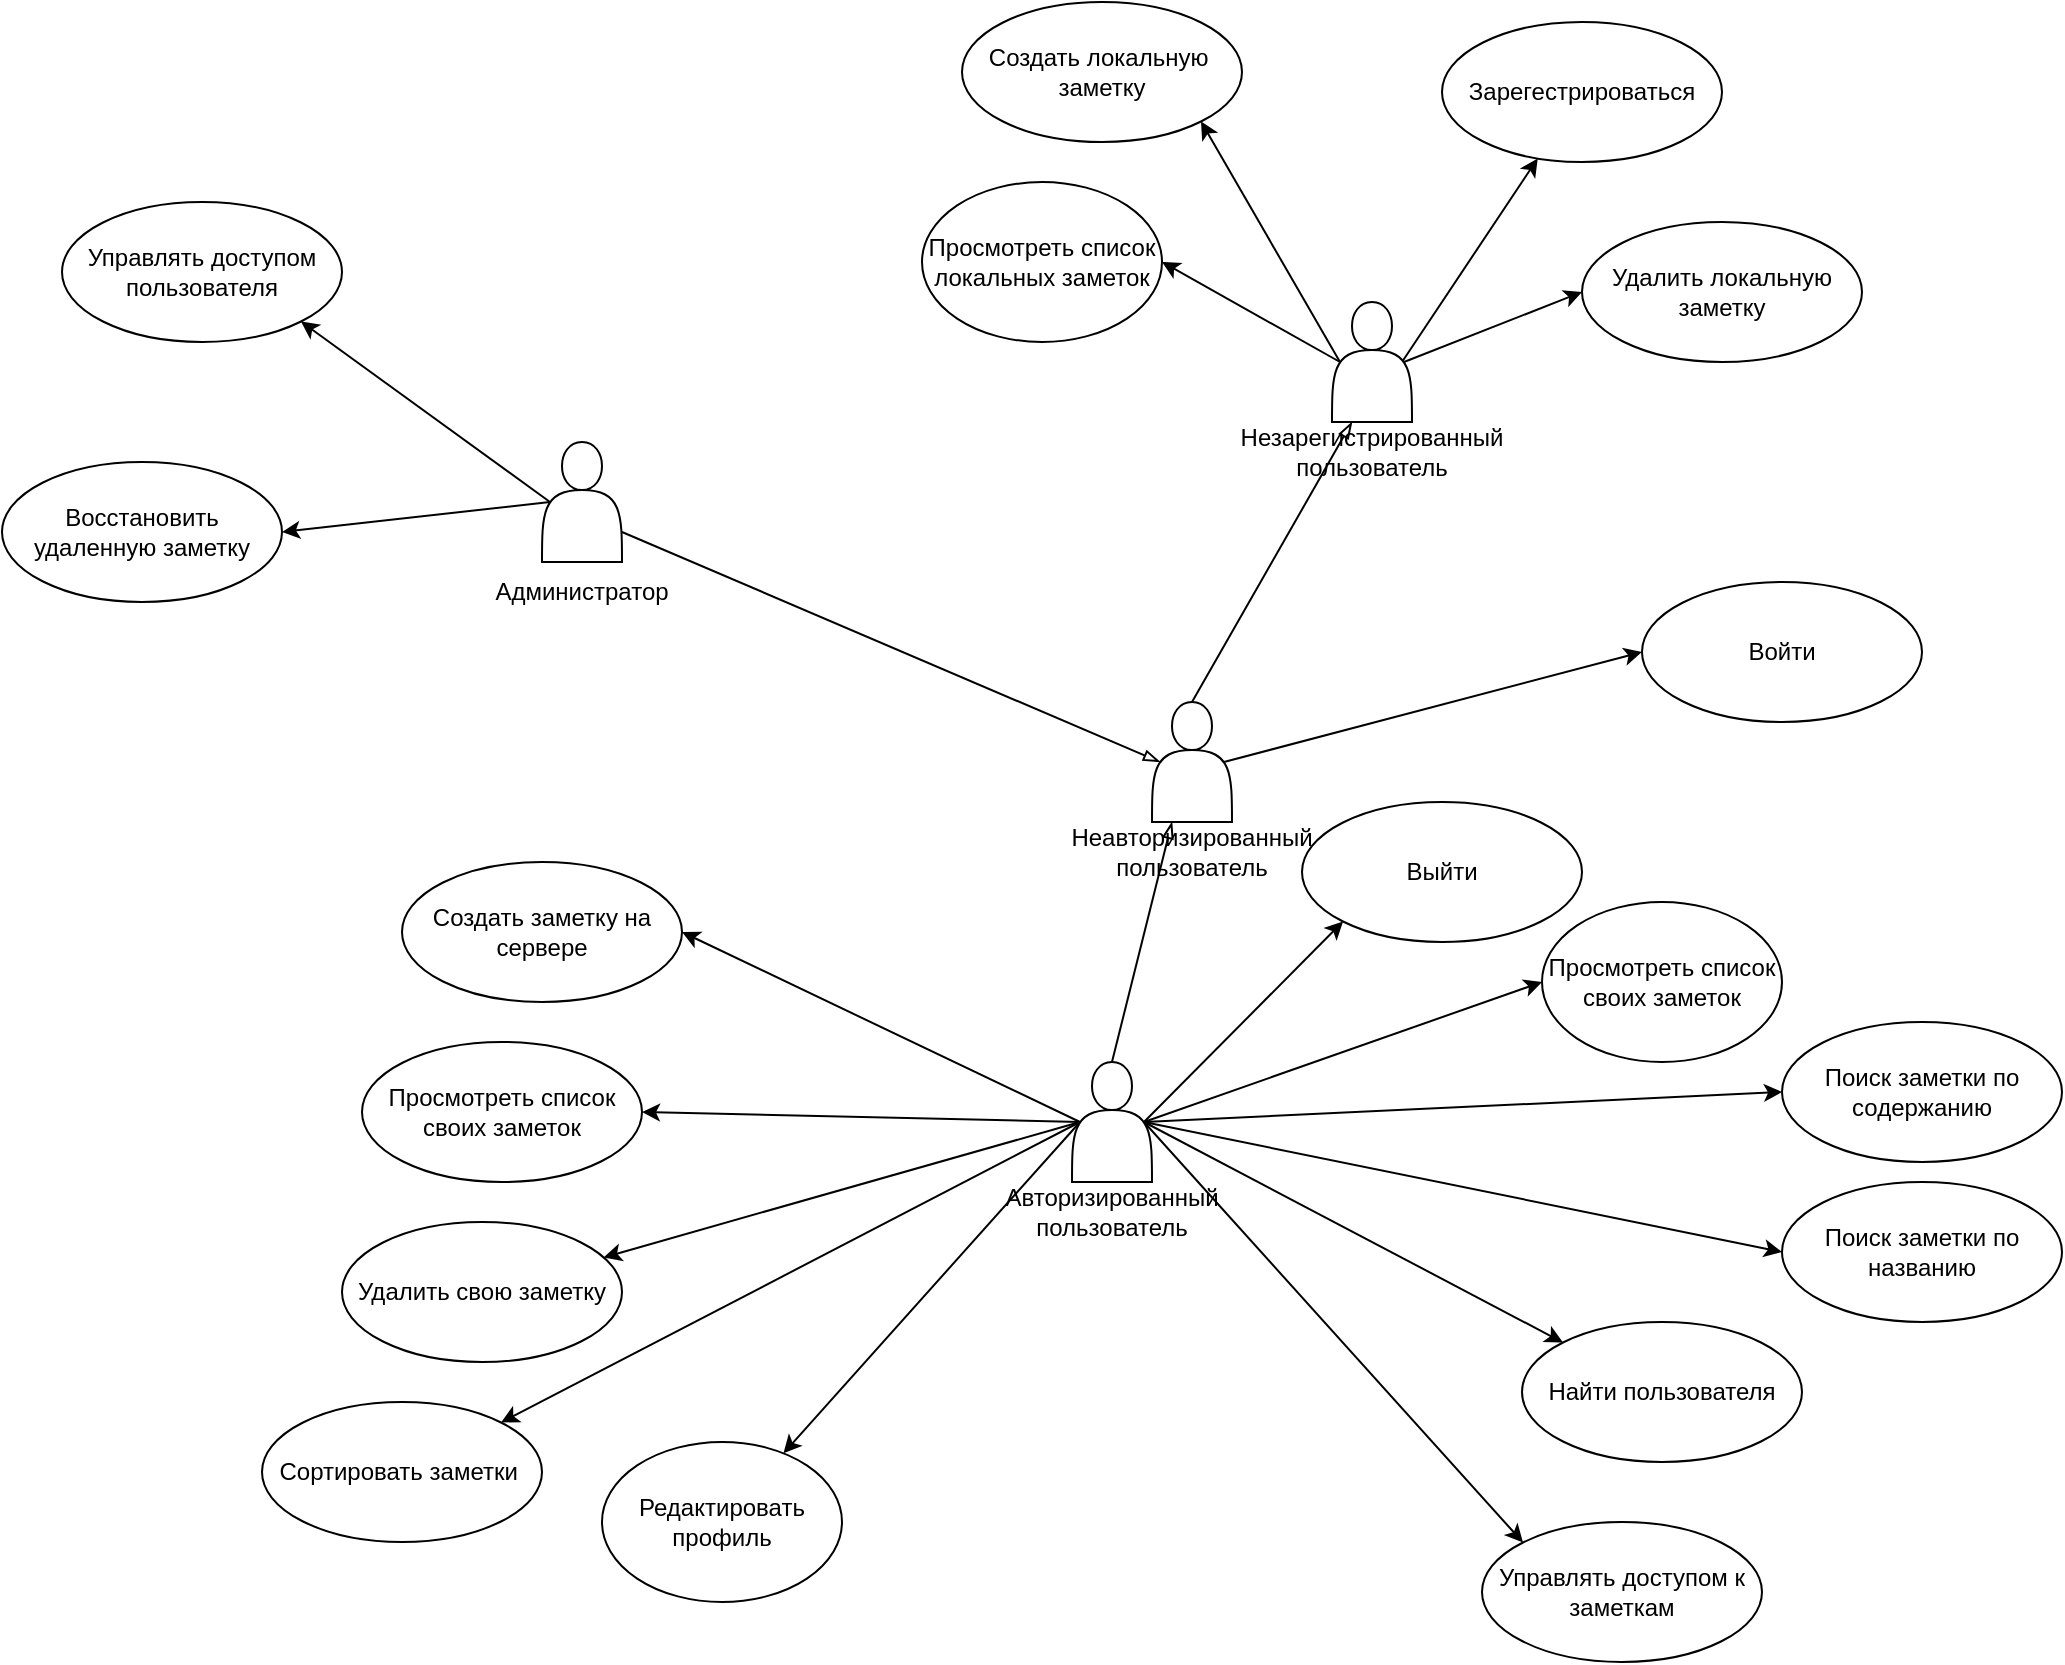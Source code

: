 <mxfile version="19.0.3" type="device"><diagram id="MPSoDUB2IMftNTK-M4jh" name="Страница 1"><mxGraphModel dx="4607" dy="956" grid="1" gridSize="10" guides="1" tooltips="1" connect="1" arrows="1" fold="1" page="1" pageScale="1" pageWidth="827" pageHeight="1169" math="0" shadow="0"><root><mxCell id="0"/><mxCell id="1" parent="0"/><mxCell id="8l410ctpobzbe7TC8_K3-6" value="Создать локальную&amp;nbsp;&lt;br&gt;заметку" style="ellipse;whiteSpace=wrap;html=1;" vertex="1" parent="1"><mxGeometry x="-2260" y="10" width="140" height="70" as="geometry"/></mxCell><mxCell id="8l410ctpobzbe7TC8_K3-8" value="" style="endArrow=classic;html=1;rounded=0;entryX=1;entryY=1;entryDx=0;entryDy=0;exitX=0.1;exitY=0.5;exitDx=0;exitDy=0;exitPerimeter=0;" edge="1" parent="1" source="8l410ctpobzbe7TC8_K3-37" target="8l410ctpobzbe7TC8_K3-6"><mxGeometry width="50" height="50" relative="1" as="geometry"><mxPoint x="-2070" y="190" as="sourcePoint"/><mxPoint x="-2040" y="90" as="targetPoint"/></mxGeometry></mxCell><mxCell id="8l410ctpobzbe7TC8_K3-9" value="Просмотреть список локальных заметок" style="ellipse;whiteSpace=wrap;html=1;" vertex="1" parent="1"><mxGeometry x="-2280" y="100" width="120" height="80" as="geometry"/></mxCell><mxCell id="8l410ctpobzbe7TC8_K3-10" value="" style="endArrow=classic;html=1;rounded=0;exitX=0.1;exitY=0.5;exitDx=0;exitDy=0;exitPerimeter=0;entryX=1;entryY=0.5;entryDx=0;entryDy=0;" edge="1" parent="1" source="8l410ctpobzbe7TC8_K3-37" target="8l410ctpobzbe7TC8_K3-9"><mxGeometry width="50" height="50" relative="1" as="geometry"><mxPoint x="-2070" y="190.0" as="sourcePoint"/><mxPoint x="-2230.001" y="189.996" as="targetPoint"/></mxGeometry></mxCell><mxCell id="8l410ctpobzbe7TC8_K3-11" value="Зарегестрироваться" style="ellipse;whiteSpace=wrap;html=1;" vertex="1" parent="1"><mxGeometry x="-2020" y="20" width="140" height="70" as="geometry"/></mxCell><mxCell id="8l410ctpobzbe7TC8_K3-13" value="Удалить локальную заметку" style="ellipse;whiteSpace=wrap;html=1;" vertex="1" parent="1"><mxGeometry x="-1950" y="120" width="140" height="70" as="geometry"/></mxCell><mxCell id="8l410ctpobzbe7TC8_K3-14" value="" style="endArrow=classic;html=1;rounded=0;exitX=0.9;exitY=0.5;exitDx=0;exitDy=0;exitPerimeter=0;entryX=0;entryY=0.5;entryDx=0;entryDy=0;" edge="1" parent="1" source="8l410ctpobzbe7TC8_K3-37" target="8l410ctpobzbe7TC8_K3-13"><mxGeometry width="50" height="50" relative="1" as="geometry"><mxPoint x="-2040" y="190.0" as="sourcePoint"/><mxPoint x="-1900" y="200" as="targetPoint"/></mxGeometry></mxCell><mxCell id="8l410ctpobzbe7TC8_K3-17" value="Создать заметку на сервере" style="ellipse;whiteSpace=wrap;html=1;" vertex="1" parent="1"><mxGeometry x="-2540" y="440" width="140" height="70" as="geometry"/></mxCell><mxCell id="8l410ctpobzbe7TC8_K3-19" value="" style="endArrow=classic;html=1;rounded=0;exitX=0.1;exitY=0.5;exitDx=0;exitDy=0;exitPerimeter=0;entryX=1;entryY=0.5;entryDx=0;entryDy=0;" edge="1" parent="1" source="8l410ctpobzbe7TC8_K3-36" target="8l410ctpobzbe7TC8_K3-17"><mxGeometry width="50" height="50" relative="1" as="geometry"><mxPoint x="-2200" y="550" as="sourcePoint"/><mxPoint x="-2250" y="470" as="targetPoint"/></mxGeometry></mxCell><mxCell id="8l410ctpobzbe7TC8_K3-20" value="Просмотреть список своих заметок" style="ellipse;whiteSpace=wrap;html=1;" vertex="1" parent="1"><mxGeometry x="-2560" y="530" width="140" height="70" as="geometry"/></mxCell><mxCell id="8l410ctpobzbe7TC8_K3-22" value="" style="endArrow=classic;html=1;rounded=0;exitX=0.1;exitY=0.5;exitDx=0;exitDy=0;exitPerimeter=0;entryX=1;entryY=0.5;entryDx=0;entryDy=0;" edge="1" parent="1" source="8l410ctpobzbe7TC8_K3-36" target="8l410ctpobzbe7TC8_K3-20"><mxGeometry width="50" height="50" relative="1" as="geometry"><mxPoint x="-2200" y="550" as="sourcePoint"/><mxPoint x="-2300" y="560" as="targetPoint"/></mxGeometry></mxCell><mxCell id="8l410ctpobzbe7TC8_K3-23" value="Выйти" style="ellipse;whiteSpace=wrap;html=1;" vertex="1" parent="1"><mxGeometry x="-2090" y="410" width="140" height="70" as="geometry"/></mxCell><mxCell id="8l410ctpobzbe7TC8_K3-24" value="" style="endArrow=classic;html=1;rounded=0;exitX=0.9;exitY=0.5;exitDx=0;exitDy=0;exitPerimeter=0;entryX=0;entryY=1;entryDx=0;entryDy=0;" edge="1" parent="1" source="8l410ctpobzbe7TC8_K3-36" target="8l410ctpobzbe7TC8_K3-23"><mxGeometry width="50" height="50" relative="1" as="geometry"><mxPoint x="-2170" y="550" as="sourcePoint"/><mxPoint x="-2100" y="430" as="targetPoint"/></mxGeometry></mxCell><mxCell id="8l410ctpobzbe7TC8_K3-25" value="Удалить свою заметку" style="ellipse;whiteSpace=wrap;html=1;" vertex="1" parent="1"><mxGeometry x="-2570" y="620" width="140" height="70" as="geometry"/></mxCell><mxCell id="8l410ctpobzbe7TC8_K3-26" value="" style="endArrow=classic;html=1;rounded=0;exitX=0.1;exitY=0.5;exitDx=0;exitDy=0;exitPerimeter=0;" edge="1" parent="1" source="8l410ctpobzbe7TC8_K3-36" target="8l410ctpobzbe7TC8_K3-25"><mxGeometry width="50" height="50" relative="1" as="geometry"><mxPoint x="-2200" y="550" as="sourcePoint"/><mxPoint x="-2160" y="640" as="targetPoint"/></mxGeometry></mxCell><mxCell id="8l410ctpobzbe7TC8_K3-27" value="Просмотреть список своих заметок" style="ellipse;whiteSpace=wrap;html=1;" vertex="1" parent="1"><mxGeometry x="-1970" y="460" width="120" height="80" as="geometry"/></mxCell><mxCell id="8l410ctpobzbe7TC8_K3-28" value="" style="endArrow=classic;html=1;rounded=0;exitX=0.9;exitY=0.5;exitDx=0;exitDy=0;exitPerimeter=0;entryX=0;entryY=0.5;entryDx=0;entryDy=0;" edge="1" parent="1" source="8l410ctpobzbe7TC8_K3-36" target="8l410ctpobzbe7TC8_K3-27"><mxGeometry width="50" height="50" relative="1" as="geometry"><mxPoint x="-2170" y="550" as="sourcePoint"/><mxPoint x="-2070" y="530" as="targetPoint"/></mxGeometry></mxCell><mxCell id="8l410ctpobzbe7TC8_K3-29" value="Найти пользователя" style="ellipse;whiteSpace=wrap;html=1;" vertex="1" parent="1"><mxGeometry x="-1980" y="670" width="140" height="70" as="geometry"/></mxCell><mxCell id="8l410ctpobzbe7TC8_K3-30" value="" style="endArrow=classic;html=1;rounded=0;exitX=0.9;exitY=0.5;exitDx=0;exitDy=0;exitPerimeter=0;entryX=0;entryY=0;entryDx=0;entryDy=0;" edge="1" parent="1" source="8l410ctpobzbe7TC8_K3-36" target="8l410ctpobzbe7TC8_K3-29"><mxGeometry width="50" height="50" relative="1" as="geometry"><mxPoint x="-2170" y="550" as="sourcePoint"/><mxPoint x="-2080" y="650" as="targetPoint"/></mxGeometry></mxCell><mxCell id="8l410ctpobzbe7TC8_K3-31" value="Редактировать профиль" style="ellipse;whiteSpace=wrap;html=1;" vertex="1" parent="1"><mxGeometry x="-2440" y="730" width="120" height="80" as="geometry"/></mxCell><mxCell id="8l410ctpobzbe7TC8_K3-32" value="" style="endArrow=classic;html=1;rounded=0;exitX=0.1;exitY=0.5;exitDx=0;exitDy=0;exitPerimeter=0;" edge="1" parent="1" source="8l410ctpobzbe7TC8_K3-36" target="8l410ctpobzbe7TC8_K3-31"><mxGeometry width="50" height="50" relative="1" as="geometry"><mxPoint x="-2200" y="550" as="sourcePoint"/><mxPoint x="-2230" y="640" as="targetPoint"/></mxGeometry></mxCell><mxCell id="8l410ctpobzbe7TC8_K3-33" value="" style="endArrow=classic;html=1;rounded=0;" edge="1" parent="1" target="8l410ctpobzbe7TC8_K3-11"><mxGeometry width="50" height="50" relative="1" as="geometry"><mxPoint x="-2040" y="190" as="sourcePoint"/><mxPoint x="-2040" y="100" as="targetPoint"/></mxGeometry></mxCell><mxCell id="8l410ctpobzbe7TC8_K3-34" value="Управлять доступом к заметкам" style="ellipse;whiteSpace=wrap;html=1;" vertex="1" parent="1"><mxGeometry x="-2000" y="770" width="140" height="70" as="geometry"/></mxCell><mxCell id="8l410ctpobzbe7TC8_K3-35" value="" style="endArrow=classic;html=1;rounded=0;exitX=0.9;exitY=0.5;exitDx=0;exitDy=0;exitPerimeter=0;entryX=0;entryY=0;entryDx=0;entryDy=0;" edge="1" parent="1" source="8l410ctpobzbe7TC8_K3-36" target="8l410ctpobzbe7TC8_K3-34"><mxGeometry width="50" height="50" relative="1" as="geometry"><mxPoint x="-2170" y="550" as="sourcePoint"/><mxPoint x="-2080" y="680" as="targetPoint"/></mxGeometry></mxCell><mxCell id="8l410ctpobzbe7TC8_K3-36" value="Авторизированный пользователь" style="shape=actor;whiteSpace=wrap;html=1;spacingTop=0;spacingBottom=-90;" vertex="1" parent="1"><mxGeometry x="-2205" y="540" width="40" height="60" as="geometry"/></mxCell><mxCell id="8l410ctpobzbe7TC8_K3-37" value="Незарегистрированный пользователь" style="shape=actor;whiteSpace=wrap;html=1;spacingBottom=-90;" vertex="1" parent="1"><mxGeometry x="-2075" y="160" width="40" height="60" as="geometry"/></mxCell><mxCell id="8l410ctpobzbe7TC8_K3-39" value="Сортировать заметки&amp;nbsp;" style="ellipse;whiteSpace=wrap;html=1;" vertex="1" parent="1"><mxGeometry x="-2610" y="710" width="140" height="70" as="geometry"/></mxCell><mxCell id="8l410ctpobzbe7TC8_K3-40" value="" style="endArrow=classic;html=1;rounded=0;exitX=0.1;exitY=0.5;exitDx=0;exitDy=0;exitPerimeter=0;entryX=1;entryY=0;entryDx=0;entryDy=0;" edge="1" parent="1" source="8l410ctpobzbe7TC8_K3-36" target="8l410ctpobzbe7TC8_K3-39"><mxGeometry width="50" height="50" relative="1" as="geometry"><mxPoint x="-2250" y="760" as="sourcePoint"/><mxPoint x="-2200" y="710" as="targetPoint"/></mxGeometry></mxCell><mxCell id="8l410ctpobzbe7TC8_K3-41" value="Поиск заметки по содержанию" style="ellipse;whiteSpace=wrap;html=1;" vertex="1" parent="1"><mxGeometry x="-1850" y="520" width="140" height="70" as="geometry"/></mxCell><mxCell id="8l410ctpobzbe7TC8_K3-42" value="" style="endArrow=classic;html=1;rounded=0;exitX=0.9;exitY=0.5;exitDx=0;exitDy=0;exitPerimeter=0;entryX=0;entryY=0.5;entryDx=0;entryDy=0;" edge="1" parent="1" source="8l410ctpobzbe7TC8_K3-36" target="8l410ctpobzbe7TC8_K3-41"><mxGeometry width="50" height="50" relative="1" as="geometry"><mxPoint x="-2090" y="770" as="sourcePoint"/><mxPoint x="-2040" y="720" as="targetPoint"/></mxGeometry></mxCell><mxCell id="8l410ctpobzbe7TC8_K3-43" value="Поиск заметки по названию" style="ellipse;whiteSpace=wrap;html=1;" vertex="1" parent="1"><mxGeometry x="-1850" y="600" width="140" height="70" as="geometry"/></mxCell><mxCell id="8l410ctpobzbe7TC8_K3-44" value="" style="endArrow=classic;html=1;rounded=0;exitX=0.9;exitY=0.5;exitDx=0;exitDy=0;exitPerimeter=0;entryX=0;entryY=0.5;entryDx=0;entryDy=0;" edge="1" parent="1" source="8l410ctpobzbe7TC8_K3-36" target="8l410ctpobzbe7TC8_K3-43"><mxGeometry width="50" height="50" relative="1" as="geometry"><mxPoint x="-1990" y="640" as="sourcePoint"/><mxPoint x="-1940" y="590" as="targetPoint"/></mxGeometry></mxCell><mxCell id="8l410ctpobzbe7TC8_K3-45" value="Администратор" style="shape=actor;whiteSpace=wrap;html=1;spacingBottom=-90;" vertex="1" parent="1"><mxGeometry x="-2470" y="230" width="40" height="60" as="geometry"/></mxCell><mxCell id="8l410ctpobzbe7TC8_K3-46" value="Неавторизированный пользователь" style="shape=actor;whiteSpace=wrap;html=1;spacingBottom=-90;" vertex="1" parent="1"><mxGeometry x="-2165" y="360" width="40" height="60" as="geometry"/></mxCell><mxCell id="8l410ctpobzbe7TC8_K3-50" value="Войти" style="ellipse;whiteSpace=wrap;html=1;" vertex="1" parent="1"><mxGeometry x="-1920" y="300" width="140" height="70" as="geometry"/></mxCell><mxCell id="8l410ctpobzbe7TC8_K3-51" value="" style="endArrow=classic;html=1;rounded=0;exitX=0.9;exitY=0.5;exitDx=0;exitDy=0;exitPerimeter=0;entryX=0;entryY=0.5;entryDx=0;entryDy=0;" edge="1" parent="1" source="8l410ctpobzbe7TC8_K3-46" target="8l410ctpobzbe7TC8_K3-50"><mxGeometry width="50" height="50" relative="1" as="geometry"><mxPoint x="-2380" y="380" as="sourcePoint"/><mxPoint x="-2330" y="330" as="targetPoint"/></mxGeometry></mxCell><mxCell id="8l410ctpobzbe7TC8_K3-52" value="" style="endArrow=blockThin;html=1;rounded=0;exitX=0.5;exitY=0;exitDx=0;exitDy=0;entryX=0.25;entryY=1;entryDx=0;entryDy=0;endFill=0;" edge="1" parent="1" source="8l410ctpobzbe7TC8_K3-46" target="8l410ctpobzbe7TC8_K3-37"><mxGeometry width="50" height="50" relative="1" as="geometry"><mxPoint x="-2180" y="280" as="sourcePoint"/><mxPoint x="-2130" y="230" as="targetPoint"/></mxGeometry></mxCell><mxCell id="8l410ctpobzbe7TC8_K3-54" value="" style="endArrow=blockThin;html=1;rounded=0;exitX=0.5;exitY=0;exitDx=0;exitDy=0;entryX=0.25;entryY=1;entryDx=0;entryDy=0;endFill=0;" edge="1" parent="1" source="8l410ctpobzbe7TC8_K3-36" target="8l410ctpobzbe7TC8_K3-46"><mxGeometry width="50" height="50" relative="1" as="geometry"><mxPoint x="-2260" y="510" as="sourcePoint"/><mxPoint x="-2210" y="460" as="targetPoint"/></mxGeometry></mxCell><mxCell id="8l410ctpobzbe7TC8_K3-55" value="" style="endArrow=blockThin;html=1;rounded=0;exitX=1;exitY=0.75;exitDx=0;exitDy=0;entryX=0.1;entryY=0.5;entryDx=0;entryDy=0;endFill=0;entryPerimeter=0;" edge="1" parent="1" source="8l410ctpobzbe7TC8_K3-45" target="8l410ctpobzbe7TC8_K3-46"><mxGeometry width="50" height="50" relative="1" as="geometry"><mxPoint x="-2320" y="350" as="sourcePoint"/><mxPoint x="-2290" y="230" as="targetPoint"/></mxGeometry></mxCell><mxCell id="8l410ctpobzbe7TC8_K3-56" value="Управлять доступом пользователя" style="ellipse;whiteSpace=wrap;html=1;" vertex="1" parent="1"><mxGeometry x="-2710" y="110" width="140" height="70" as="geometry"/></mxCell><mxCell id="8l410ctpobzbe7TC8_K3-57" value="" style="endArrow=classic;html=1;rounded=0;exitX=0.1;exitY=0.5;exitDx=0;exitDy=0;exitPerimeter=0;entryX=1;entryY=1;entryDx=0;entryDy=0;" edge="1" parent="1" source="8l410ctpobzbe7TC8_K3-45" target="8l410ctpobzbe7TC8_K3-56"><mxGeometry width="50" height="50" relative="1" as="geometry"><mxPoint x="-2590" y="310" as="sourcePoint"/><mxPoint x="-2540" y="260" as="targetPoint"/></mxGeometry></mxCell><mxCell id="8l410ctpobzbe7TC8_K3-58" value="Восстановить удаленную заметку" style="ellipse;whiteSpace=wrap;html=1;" vertex="1" parent="1"><mxGeometry x="-2740" y="240" width="140" height="70" as="geometry"/></mxCell><mxCell id="8l410ctpobzbe7TC8_K3-59" value="" style="endArrow=classic;html=1;rounded=0;exitX=0.1;exitY=0.5;exitDx=0;exitDy=0;exitPerimeter=0;entryX=1;entryY=0.5;entryDx=0;entryDy=0;" edge="1" parent="1" source="8l410ctpobzbe7TC8_K3-45" target="8l410ctpobzbe7TC8_K3-58"><mxGeometry width="50" height="50" relative="1" as="geometry"><mxPoint x="-2610" y="290" as="sourcePoint"/><mxPoint x="-2560" y="240" as="targetPoint"/></mxGeometry></mxCell></root></mxGraphModel></diagram></mxfile>